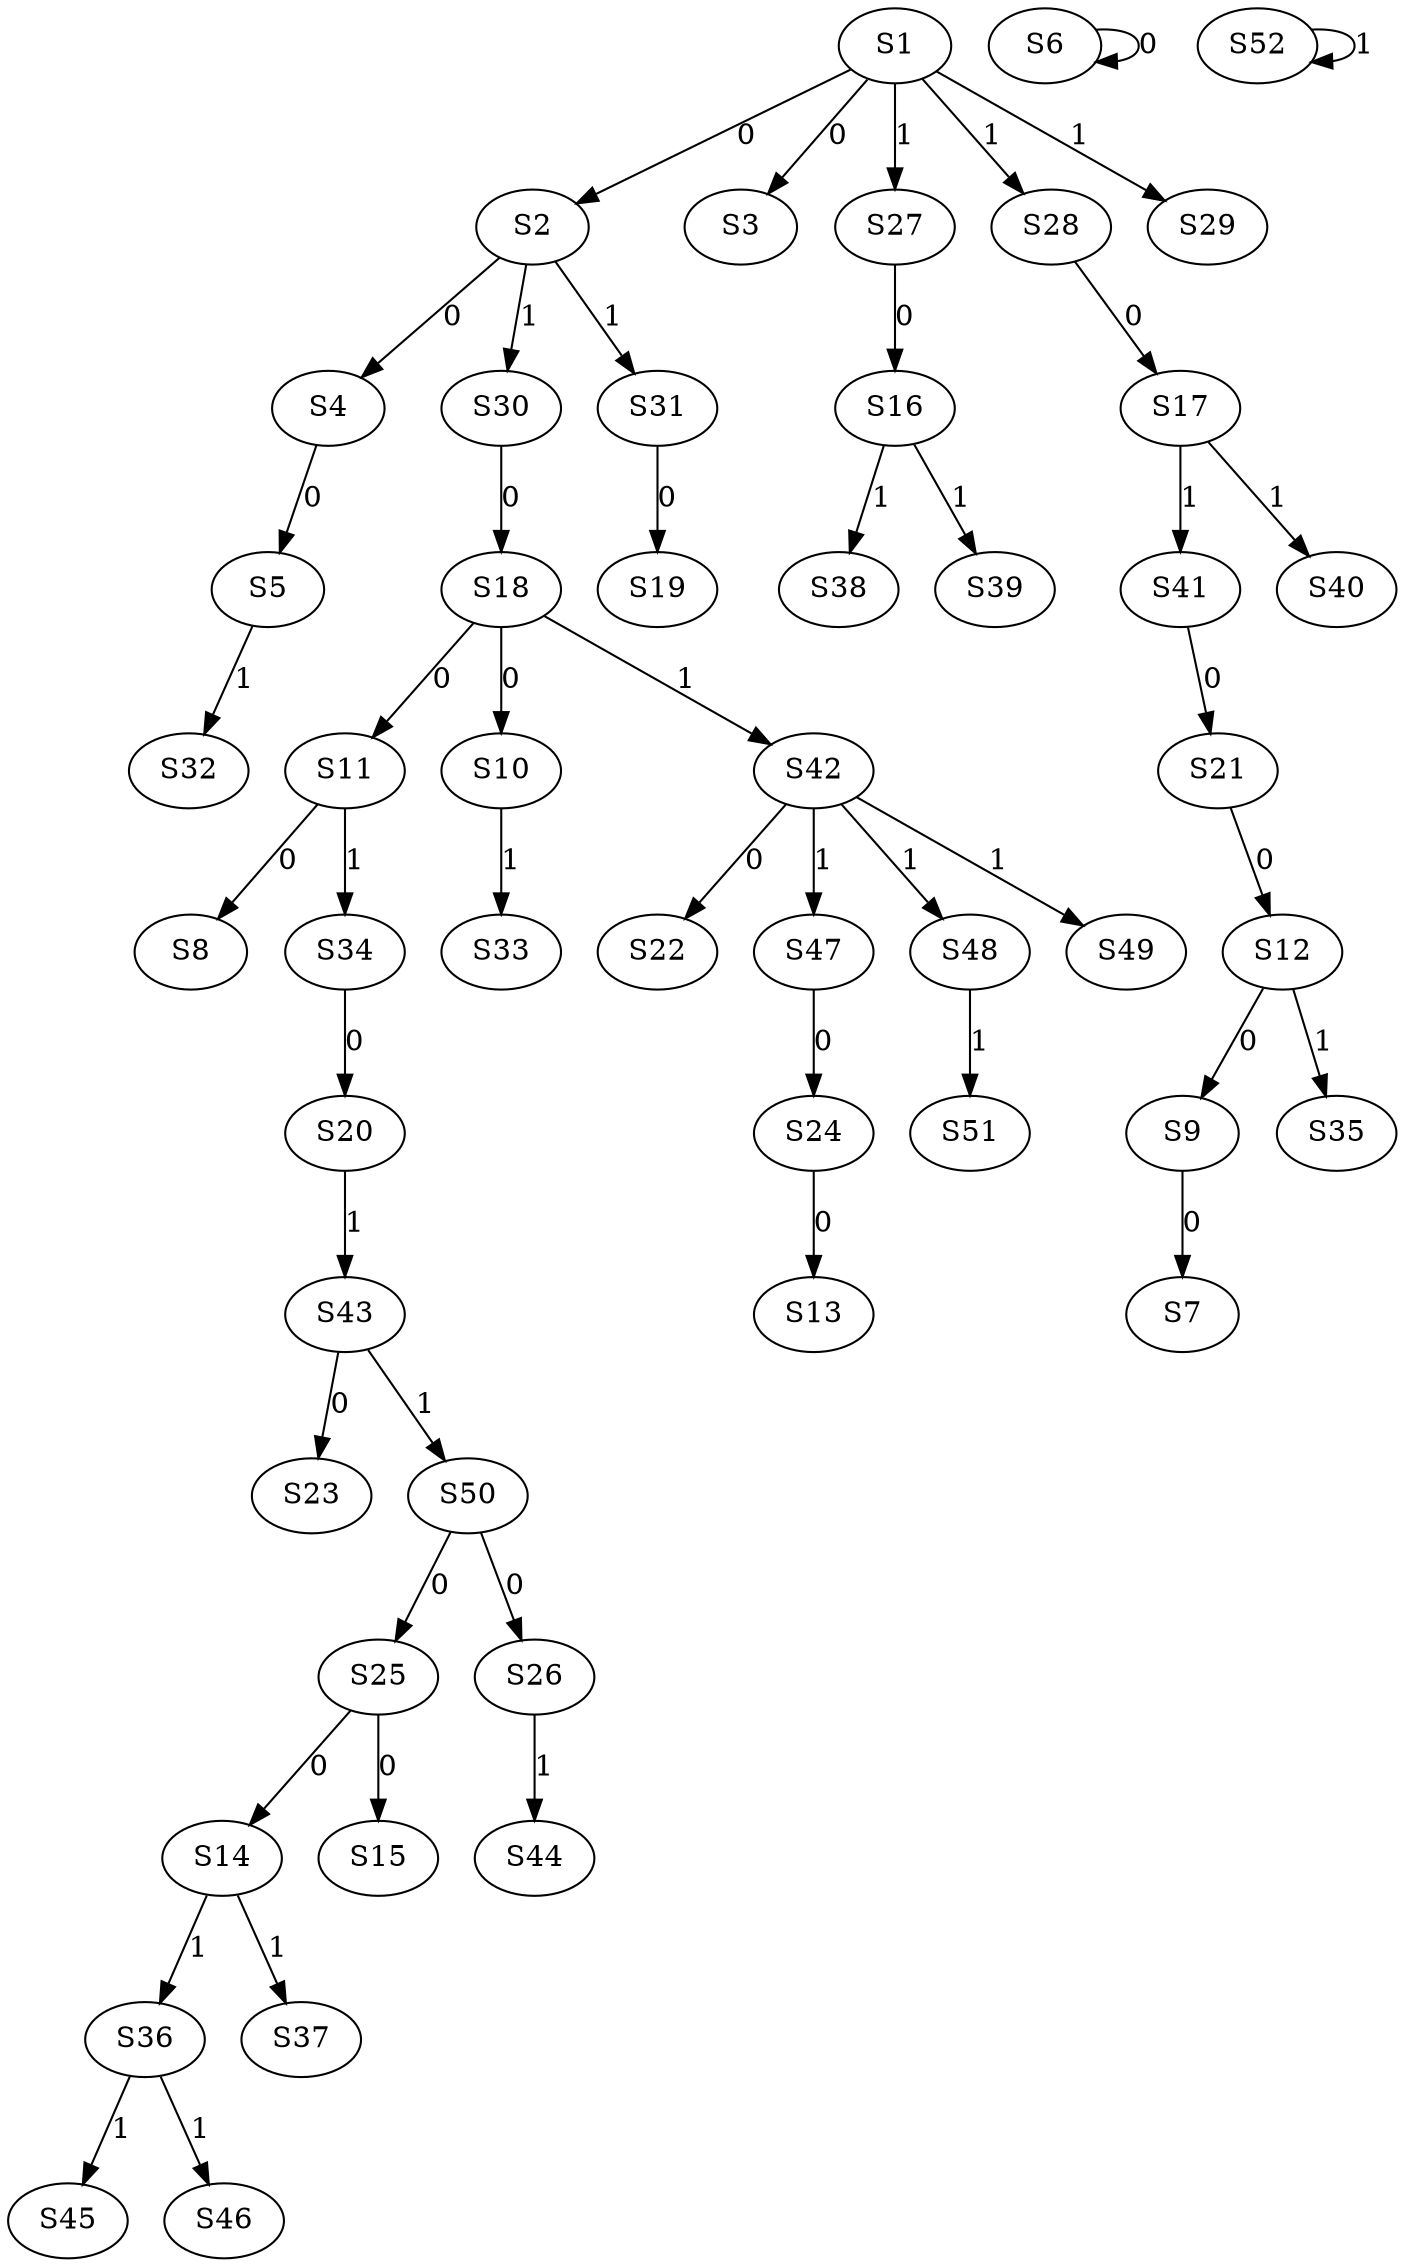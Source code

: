 strict digraph {
	S1 -> S2 [ label = 0 ];
	S1 -> S3 [ label = 0 ];
	S2 -> S4 [ label = 0 ];
	S4 -> S5 [ label = 0 ];
	S6 -> S6 [ label = 0 ];
	S9 -> S7 [ label = 0 ];
	S11 -> S8 [ label = 0 ];
	S12 -> S9 [ label = 0 ];
	S18 -> S10 [ label = 0 ];
	S18 -> S11 [ label = 0 ];
	S21 -> S12 [ label = 0 ];
	S24 -> S13 [ label = 0 ];
	S25 -> S14 [ label = 0 ];
	S25 -> S15 [ label = 0 ];
	S27 -> S16 [ label = 0 ];
	S28 -> S17 [ label = 0 ];
	S30 -> S18 [ label = 0 ];
	S31 -> S19 [ label = 0 ];
	S34 -> S20 [ label = 0 ];
	S41 -> S21 [ label = 0 ];
	S42 -> S22 [ label = 0 ];
	S43 -> S23 [ label = 0 ];
	S47 -> S24 [ label = 0 ];
	S50 -> S25 [ label = 0 ];
	S50 -> S26 [ label = 0 ];
	S1 -> S27 [ label = 1 ];
	S1 -> S28 [ label = 1 ];
	S1 -> S29 [ label = 1 ];
	S2 -> S30 [ label = 1 ];
	S2 -> S31 [ label = 1 ];
	S5 -> S32 [ label = 1 ];
	S10 -> S33 [ label = 1 ];
	S11 -> S34 [ label = 1 ];
	S12 -> S35 [ label = 1 ];
	S14 -> S36 [ label = 1 ];
	S14 -> S37 [ label = 1 ];
	S16 -> S38 [ label = 1 ];
	S16 -> S39 [ label = 1 ];
	S17 -> S40 [ label = 1 ];
	S17 -> S41 [ label = 1 ];
	S18 -> S42 [ label = 1 ];
	S20 -> S43 [ label = 1 ];
	S26 -> S44 [ label = 1 ];
	S36 -> S45 [ label = 1 ];
	S36 -> S46 [ label = 1 ];
	S42 -> S47 [ label = 1 ];
	S42 -> S48 [ label = 1 ];
	S42 -> S49 [ label = 1 ];
	S43 -> S50 [ label = 1 ];
	S48 -> S51 [ label = 1 ];
	S52 -> S52 [ label = 1 ];
}